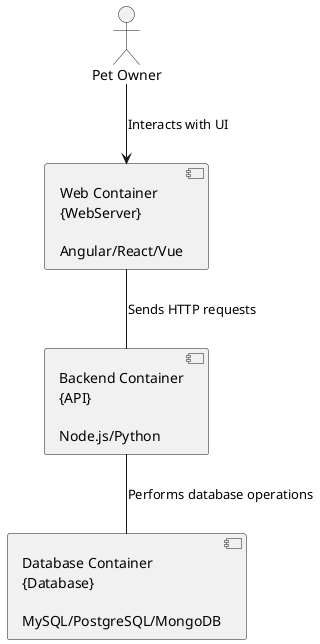 @startuml

!define WebContainer(x) component "Web Container\n{x}\n\nAngular/React/Vue" as x

!define BackendContainer(x) component "Backend Container\n{x}\n\nNode.js/Python" as x

!define DatabaseContainer(x) component "Database Container\n{x}\n\nMySQL/PostgreSQL/MongoDB" as x

WebContainer(WebServer)
BackendContainer(API)
DatabaseContainer(Database)

actor "Pet Owner" as PetOwner

WebServer -- API : Sends HTTP requests
API -- Database : Performs database operations
PetOwner --> WebServer : Interacts with UI

@enduml
